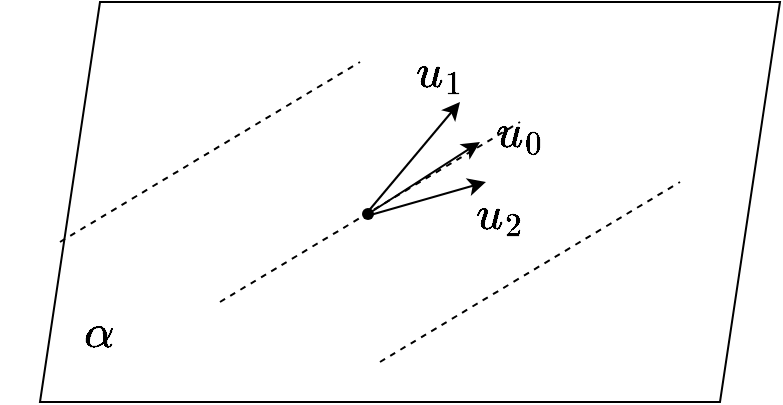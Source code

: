 <mxfile version="28.0.7">
  <diagram name="Page-1" id="NbXLkNZEoSt8VJdcK1sH">
    <mxGraphModel dx="920" dy="532" grid="1" gridSize="10" guides="1" tooltips="1" connect="1" arrows="1" fold="1" page="1" pageScale="1" pageWidth="380" pageHeight="220" math="1" shadow="0">
      <root>
        <mxCell id="0" />
        <mxCell id="1" parent="0" />
        <mxCell id="Drf8DG12KJuFO7vpcpy8-13" value="" style="shape=parallelogram;perimeter=parallelogramPerimeter;whiteSpace=wrap;html=1;fixedSize=1;size=30;" vertex="1" parent="1">
          <mxGeometry y="10" width="370" height="200" as="geometry" />
        </mxCell>
        <mxCell id="Drf8DG12KJuFO7vpcpy8-3" value="" style="endArrow=none;html=1;rounded=0;endSize=6;startSize=17;strokeWidth=1;strokeColor=default;curved=1;endFill=0;dashed=1;" edge="1" parent="1">
          <mxGeometry width="50" height="50" relative="1" as="geometry">
            <mxPoint x="10" y="130" as="sourcePoint" />
            <mxPoint x="160" y="40" as="targetPoint" />
          </mxGeometry>
        </mxCell>
        <mxCell id="Drf8DG12KJuFO7vpcpy8-10" value="" style="endArrow=none;html=1;rounded=0;endSize=6;startSize=17;strokeWidth=1;strokeColor=default;curved=1;dashed=1;endFill=0;" edge="1" parent="1">
          <mxGeometry width="50" height="50" relative="1" as="geometry">
            <mxPoint x="90" y="160" as="sourcePoint" />
            <mxPoint x="240" y="70" as="targetPoint" />
          </mxGeometry>
        </mxCell>
        <mxCell id="Drf8DG12KJuFO7vpcpy8-11" value="" style="endArrow=none;html=1;rounded=0;endSize=6;startSize=17;strokeWidth=1;strokeColor=default;curved=1;endFill=0;dashed=1;" edge="1" parent="1">
          <mxGeometry width="50" height="50" relative="1" as="geometry">
            <mxPoint x="170" y="190" as="sourcePoint" />
            <mxPoint x="320" y="100" as="targetPoint" />
          </mxGeometry>
        </mxCell>
        <mxCell id="Drf8DG12KJuFO7vpcpy8-14" value="" style="shape=waypoint;sketch=0;fillStyle=solid;size=6;pointerEvents=1;points=[];fillColor=none;resizable=0;rotatable=0;perimeter=centerPerimeter;snapToPoint=1;" vertex="1" parent="1">
          <mxGeometry x="154" y="106" width="20" height="20" as="geometry" />
        </mxCell>
        <mxCell id="Drf8DG12KJuFO7vpcpy8-15" value="" style="endArrow=classic;html=1;rounded=0;strokeColor=light-dark(#000000,#FF3333);" edge="1" parent="1">
          <mxGeometry width="50" height="50" relative="1" as="geometry">
            <mxPoint x="164" y="116" as="sourcePoint" />
            <mxPoint x="220" y="80" as="targetPoint" />
          </mxGeometry>
        </mxCell>
        <mxCell id="Drf8DG12KJuFO7vpcpy8-16" value="" style="endArrow=classic;html=1;rounded=0;strokeColor=light-dark(#000000,#66FF66);" edge="1" parent="1">
          <mxGeometry width="50" height="50" relative="1" as="geometry">
            <mxPoint x="163" y="116" as="sourcePoint" />
            <mxPoint x="210" y="60" as="targetPoint" />
          </mxGeometry>
        </mxCell>
        <mxCell id="Drf8DG12KJuFO7vpcpy8-18" value="" style="endArrow=classic;html=1;rounded=0;strokeColor=light-dark(#000000,#FFD966);" edge="1" parent="1">
          <mxGeometry width="50" height="50" relative="1" as="geometry">
            <mxPoint x="163" y="117.12" as="sourcePoint" />
            <mxPoint x="223" y="100" as="targetPoint" />
          </mxGeometry>
        </mxCell>
        <mxCell id="Drf8DG12KJuFO7vpcpy8-19" value="&lt;font style=&quot;font-size: 20px;&quot;&gt;$$u_0$$&lt;/font&gt;" style="text;html=1;align=center;verticalAlign=middle;whiteSpace=wrap;rounded=0;" vertex="1" parent="1">
          <mxGeometry x="210" y="60" width="60" height="30" as="geometry" />
        </mxCell>
        <mxCell id="Drf8DG12KJuFO7vpcpy8-20" value="&lt;font style=&quot;font-size: 20px;&quot;&gt;$$u_1$$&lt;/font&gt;" style="text;html=1;align=center;verticalAlign=middle;whiteSpace=wrap;rounded=0;" vertex="1" parent="1">
          <mxGeometry x="170" y="30" width="60" height="30" as="geometry" />
        </mxCell>
        <mxCell id="Drf8DG12KJuFO7vpcpy8-21" value="&lt;font style=&quot;font-size: 20px;&quot;&gt;$$u_2$$&lt;/font&gt;" style="text;html=1;align=center;verticalAlign=middle;whiteSpace=wrap;rounded=0;" vertex="1" parent="1">
          <mxGeometry x="200" y="101" width="60" height="30" as="geometry" />
        </mxCell>
        <mxCell id="Drf8DG12KJuFO7vpcpy8-24" value="&lt;font style=&quot;font-size: 20px;&quot;&gt;$$\alpha$$&lt;/font&gt;" style="text;html=1;align=center;verticalAlign=middle;whiteSpace=wrap;rounded=0;" vertex="1" parent="1">
          <mxGeometry y="160" width="60" height="30" as="geometry" />
        </mxCell>
      </root>
    </mxGraphModel>
  </diagram>
</mxfile>
